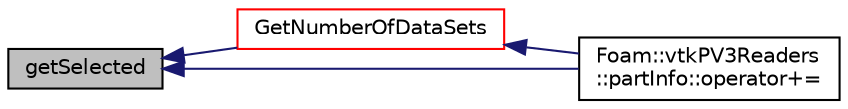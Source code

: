 digraph "getSelected"
{
  bgcolor="transparent";
  edge [fontname="Helvetica",fontsize="10",labelfontname="Helvetica",labelfontsize="10"];
  node [fontname="Helvetica",fontsize="10",shape=record];
  rankdir="LR";
  Node1 [label="getSelected",height=0.2,width=0.4,color="black", fillcolor="grey75", style="filled", fontcolor="black"];
  Node1 -> Node2 [dir="back",color="midnightblue",fontsize="10",style="solid",fontname="Helvetica"];
  Node2 [label="GetNumberOfDataSets",height=0.2,width=0.4,color="red",URL="$a10987.html#abd4ff20abe85d7b6ad557f087ed28262",tooltip="Convenience method use to convert the readers from VTK 5. "];
  Node2 -> Node3 [dir="back",color="midnightblue",fontsize="10",style="solid",fontname="Helvetica"];
  Node3 [label="Foam::vtkPV3Readers\l::partInfo::operator+=",height=0.2,width=0.4,color="black",URL="$a01820.html#a351eab0b4f6196620a7179462023d117",tooltip="Increment the size. "];
  Node1 -> Node3 [dir="back",color="midnightblue",fontsize="10",style="solid",fontname="Helvetica"];
}
